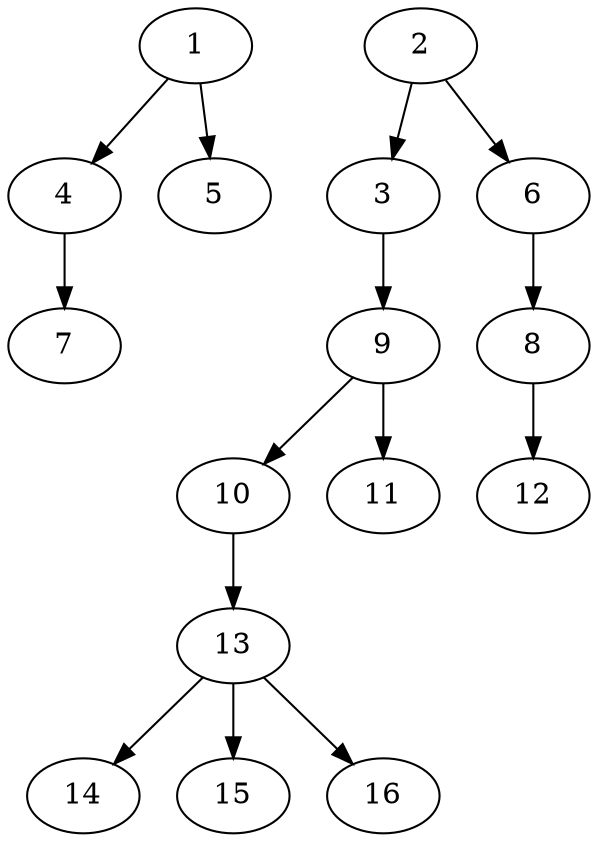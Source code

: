 // DAG (tier=1-easy, mode=data, n=16, ccr=0.346, fat=0.497, density=0.376, regular=0.603, jump=0.031, mindata=1048576, maxdata=8388608)
// DAG automatically generated by daggen at Sun Aug 24 16:33:33 2025
// /home/ermia/Project/Environments/daggen/bin/daggen --dot --ccr 0.346 --fat 0.497 --regular 0.603 --density 0.376 --jump 0.031 --mindata 1048576 --maxdata 8388608 -n 16 
digraph G {
  1 [size="14880546424767905792", alpha="0.20", expect_size="7440273212383952896"]
  1 -> 4 [size ="48398946271232"]
  1 -> 5 [size ="48398946271232"]
  2 [size="45769648764263664", alpha="0.16", expect_size="22884824382131832"]
  2 -> 3 [size ="59443723108352"]
  2 -> 6 [size ="59443723108352"]
  3 [size="214964857995264000000", alpha="0.08", expect_size="107482428997632000000"]
  3 -> 9 [size ="287079137280000"]
  4 [size="50851709518105018368", alpha="0.19", expect_size="25425854759052509184"]
  4 -> 7 [size ="109806241185792"]
  5 [size="25622698396259188736", alpha="0.02", expect_size="12811349198129594368"]
  6 [size="88200041706188439552", alpha="0.20", expect_size="44100020853094219776"]
  6 -> 8 [size ="158514567708672"]
  7 [size="150020594450516934656", alpha="0.09", expect_size="75010297225258467328"]
  8 [size="379614140736328433664", alpha="0.01", expect_size="189807070368164216832"]
  8 -> 12 [size ="419422355324928"]
  9 [size="814820416865100", alpha="0.07", expect_size="407410208432550"]
  9 -> 10 [size ="25748865810432"]
  9 -> 11 [size ="25748865810432"]
  10 [size="162676911115950096384", alpha="0.05", expect_size="81338455557975048192"]
  10 -> 13 [size ="238400556761088"]
  11 [size="33979978350103884", alpha="0.09", expect_size="16989989175051942"]
  12 [size="304367064361170108416", alpha="0.01", expect_size="152183532180585054208"]
  13 [size="510337923019669056", alpha="0.08", expect_size="255168961509834528"]
  13 -> 14 [size ="513508437393408"]
  13 -> 15 [size ="513508437393408"]
  13 -> 16 [size ="513508437393408"]
  14 [size="1532841435971661", alpha="0.14", expect_size="766420717985830"]
  15 [size="348761432909651378176", alpha="0.13", expect_size="174380716454825689088"]
  16 [size="40476274283981570048", alpha="0.09", expect_size="20238137141990785024"]
}